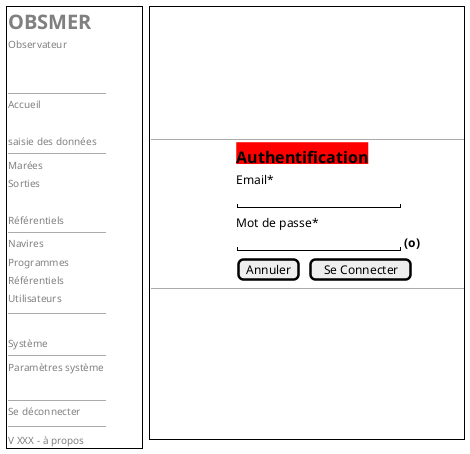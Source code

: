 @startsalt
{
  {+
   {
       <b><font color=grey size=20>OBSMER    | . | . | . | . | . | . | .
       <font color=grey size=10>Observateur
       .
       .
       --
       <font color=grey size=10>Accueil    | .
       .
       <font color=grey size=10>saisie des données
       --
       <font color=grey size=10>Marées        | .
       <font color=grey size=10>Sorties        | .
       .
       <font color=grey size=10>Référentiels
       --
       <font color=grey size=10>Navires       | .
       <font color=grey size=10>Programmes        | .
       <font color=grey size=10>Référentiels        | .
       <font color=grey size=10>Utilisateurs        | .
       --
       .
       <font color=grey size=10>Système
       --
       <font color=grey size=10>Paramètres système       | .
       .

       --
       <font color=grey size=10>Se déconnecter       | .
       --
   }

   {
      <font color=grey size=10>V XXX - à propos
   }
  } | . | {+
    .
    .
    .
    .
    .
    .
    .
    { ---------------
    { | . | . | . | . | . | . | . | . | . | . | . | . | . | . | . | . |  <back:red><font color=black><size:16><b>Authentification  | . | . | . | . | . | . | . | . |}
    { | . | . | . | . | . | . | . | . | . | . | . | . | . | . | . | . |  Email*  }
    { | . | . | . | . | . | . | . | . | . | . | . | . | . | . | . | . |  "                    "  | . | . | . | . | . | . | . | . |}
    { | . | . | . | . | . | . | . | . | . | . | . | . | . | . | . | . |  Mot de passe*  }
    { | . | . | . | . | . | . | . | . | . | . | . | . | . | . | . | . |  "                    "  | <b>(o) | . | . | . | . | . | . | . | . |}
    { | . | . | . | . | . | . | . | . | . | . | . | . | . | . | . | . |   [Annuler]  | .| [Se Connecter] | . | . | . | . | . | . | . | . |}
    ---------------
    }
    .
    .
    .
    .
    .
    .
    .
    .
    }
 }
  -- | -- | --

}
@endsalt


